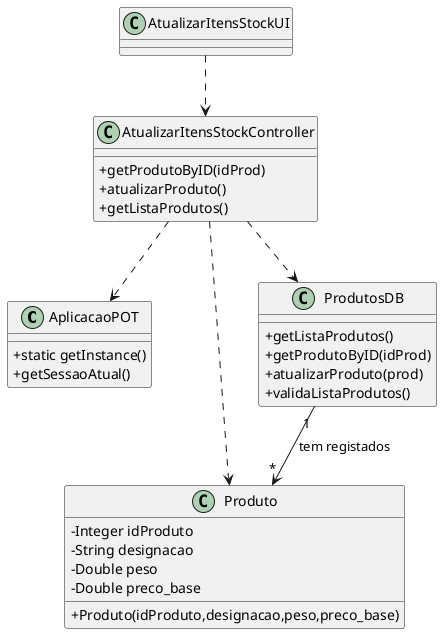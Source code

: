 @startuml
skinparam classAttributeIconSize 0

class AplicacaoPOT
{
  +static getInstance()
  +getSessaoAtual()
}

class Produto {
  -Integer idProduto
  -String designacao
  -Double peso
  -Double preco_base
  +Produto(idProduto,designacao,peso,preco_base)
}

class ProdutosDB {
  +getListaProdutos()
  +getProdutoByID(idProd)
  +atualizarProduto(prod)
  +validaListaProdutos()
}

class AtualizarItensStockController {
    +getProdutoByID(idProd)
    +atualizarProduto()
    +getListaProdutos()
}

class AtualizarItensStockUI {
}

AtualizarItensStockUI ..> AtualizarItensStockController
AtualizarItensStockController ..> ProdutosDB
AtualizarItensStockController ..> Produto
AtualizarItensStockController ..> AplicacaoPOT

ProdutosDB "1" --> "*" Produto : tem registados

@enduml

